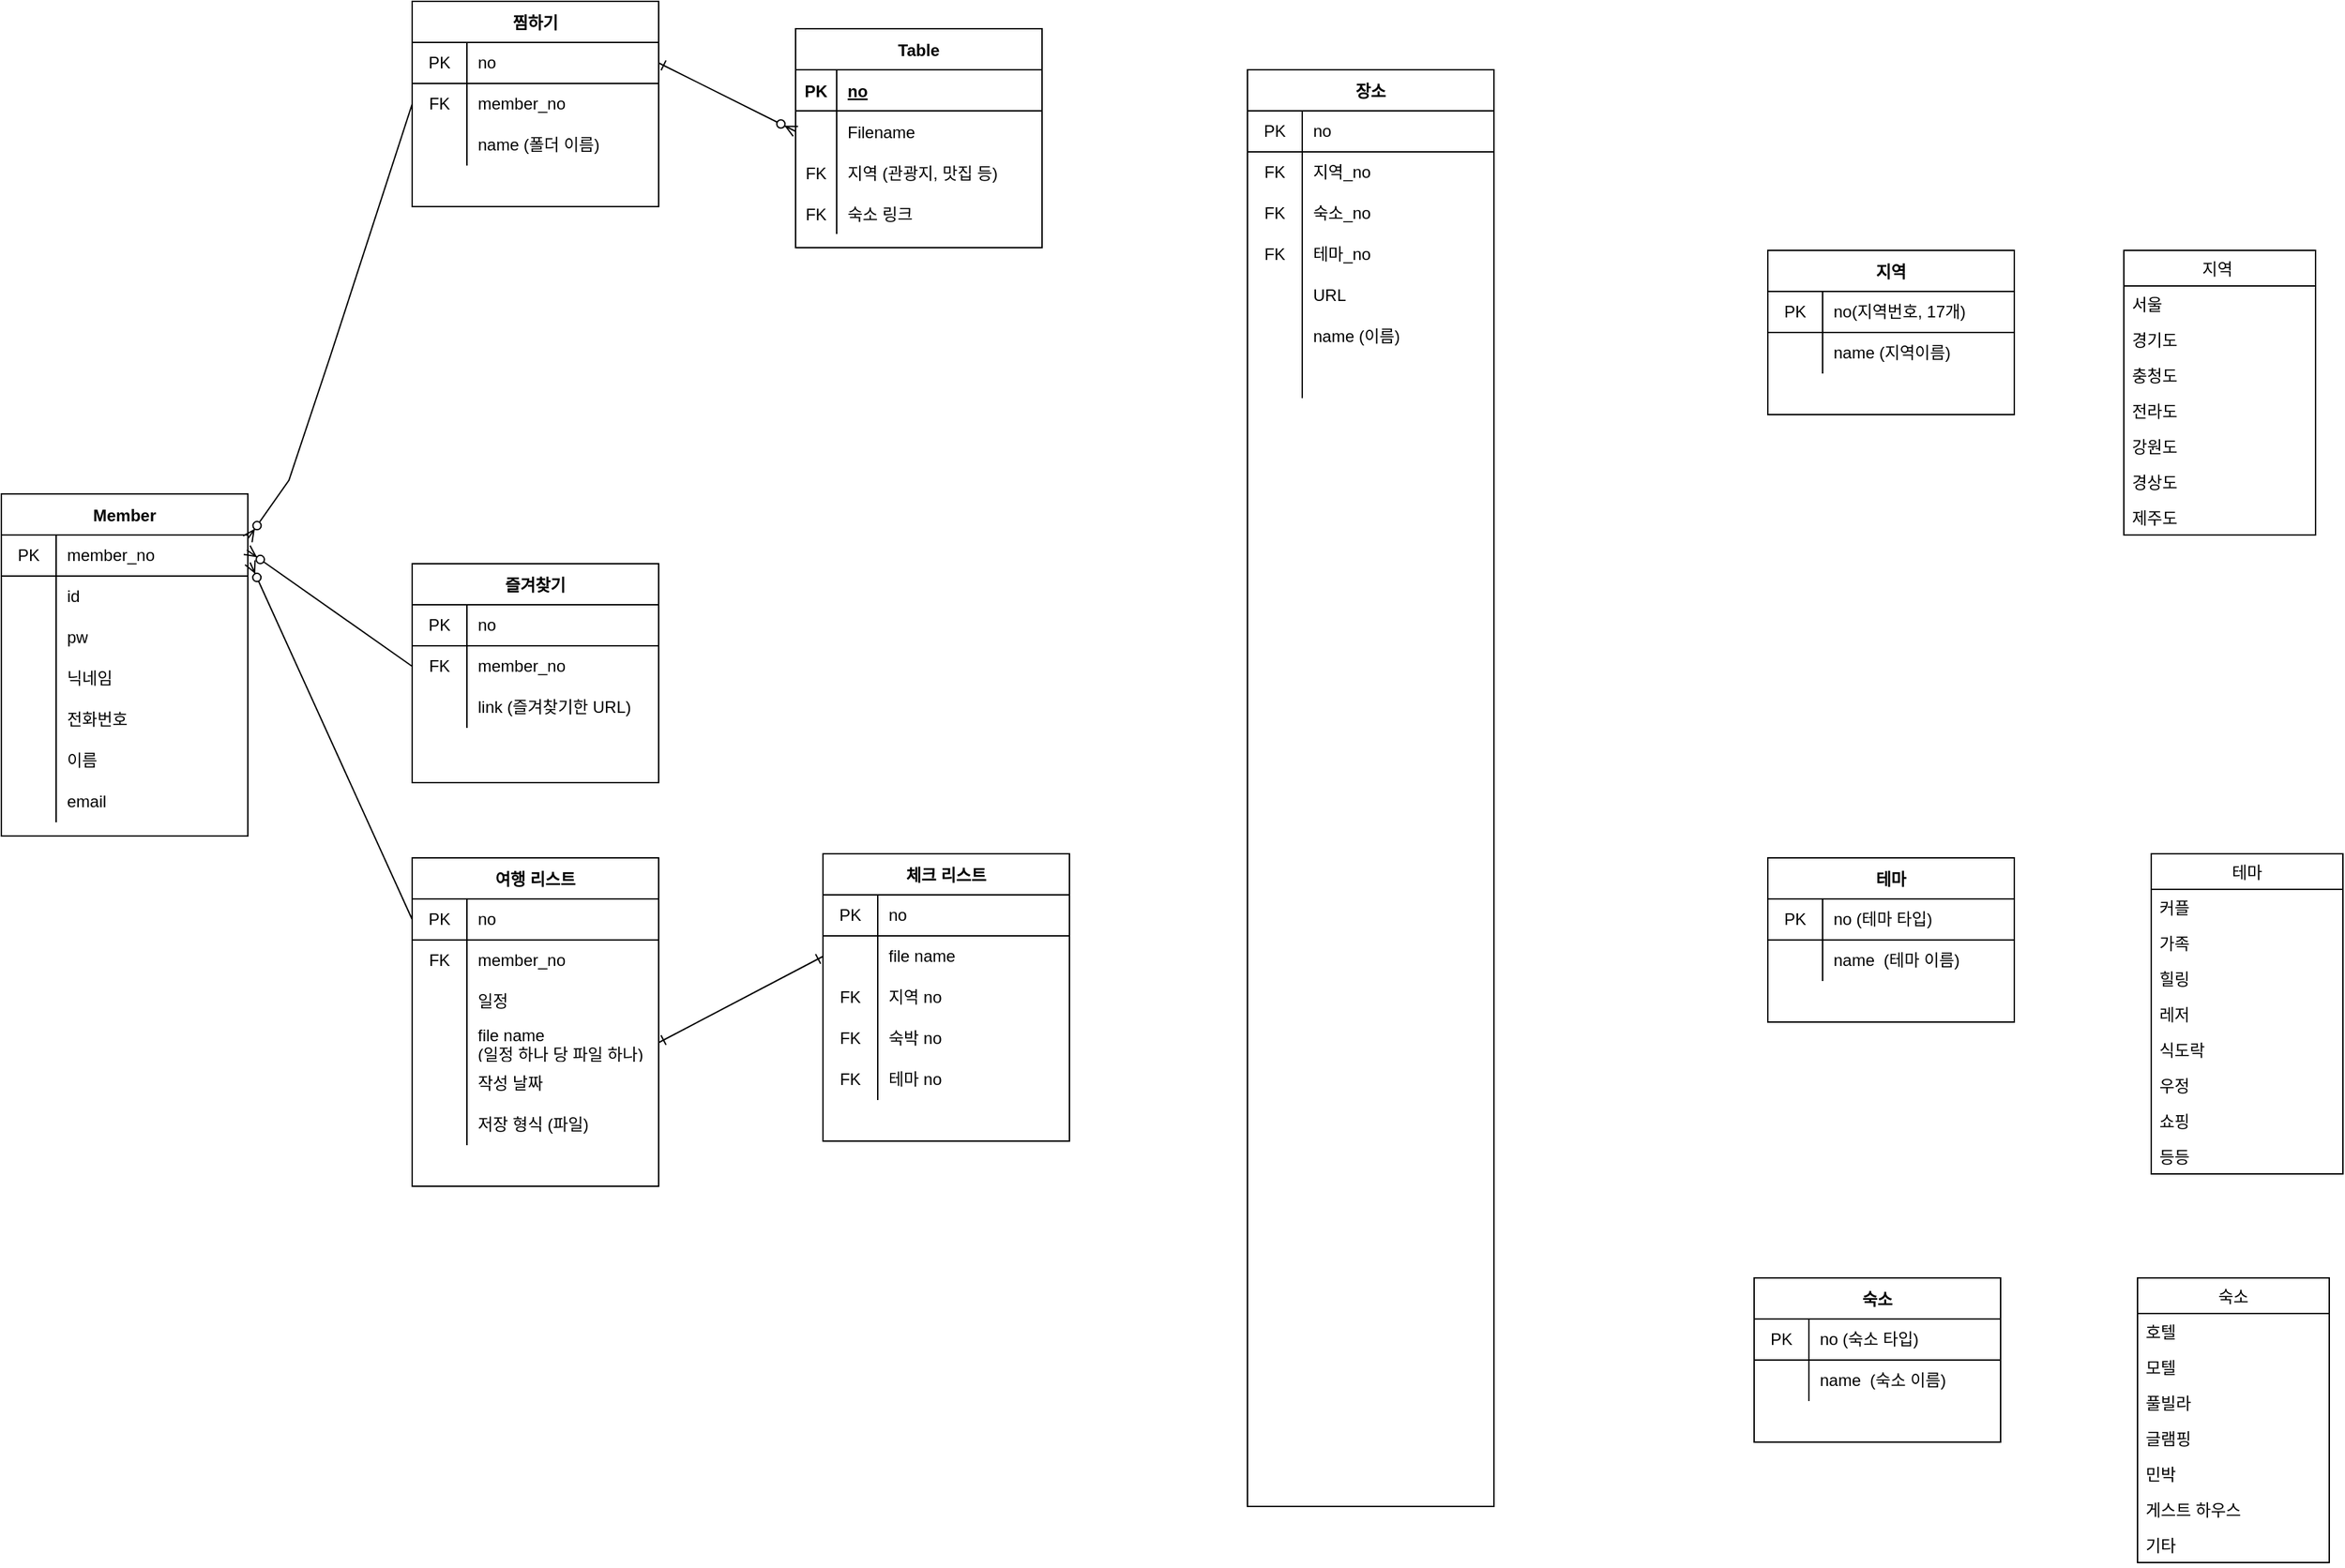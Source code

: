 <mxfile version="14.8.3" type="github" pages="2">
  <diagram id="R2lEEEUBdFMjLlhIrx00" name="Page-1">
    <mxGraphModel dx="1422" dy="705" grid="1" gridSize="10" guides="1" tooltips="1" connect="1" arrows="1" fold="1" page="1" pageScale="1" pageWidth="1654" pageHeight="2336" math="0" shadow="0" extFonts="Permanent Marker^https://fonts.googleapis.com/css?family=Permanent+Marker">
      <root>
        <mxCell id="0" />
        <mxCell id="1" parent="0" />
        <mxCell id="FKqomgGVLj7_TAxLZ9Gf-237" value="지역 " style="swimlane;fontStyle=0;childLayout=stackLayout;horizontal=1;startSize=26;horizontalStack=0;resizeParent=1;resizeParentMax=0;resizeLast=0;collapsible=1;marginBottom=0;" parent="1" vertex="1">
          <mxGeometry x="1780" y="282" width="140" height="208" as="geometry" />
        </mxCell>
        <mxCell id="FKqomgGVLj7_TAxLZ9Gf-238" value="서울" style="text;strokeColor=none;fillColor=none;align=left;verticalAlign=top;spacingLeft=4;spacingRight=4;overflow=hidden;rotatable=0;points=[[0,0.5],[1,0.5]];portConstraint=eastwest;" parent="FKqomgGVLj7_TAxLZ9Gf-237" vertex="1">
          <mxGeometry y="26" width="140" height="26" as="geometry" />
        </mxCell>
        <mxCell id="FKqomgGVLj7_TAxLZ9Gf-239" value="경기도" style="text;strokeColor=none;fillColor=none;align=left;verticalAlign=top;spacingLeft=4;spacingRight=4;overflow=hidden;rotatable=0;points=[[0,0.5],[1,0.5]];portConstraint=eastwest;" parent="FKqomgGVLj7_TAxLZ9Gf-237" vertex="1">
          <mxGeometry y="52" width="140" height="26" as="geometry" />
        </mxCell>
        <mxCell id="FKqomgGVLj7_TAxLZ9Gf-240" value="충청도 " style="text;strokeColor=none;fillColor=none;align=left;verticalAlign=top;spacingLeft=4;spacingRight=4;overflow=hidden;rotatable=0;points=[[0,0.5],[1,0.5]];portConstraint=eastwest;" parent="FKqomgGVLj7_TAxLZ9Gf-237" vertex="1">
          <mxGeometry y="78" width="140" height="26" as="geometry" />
        </mxCell>
        <mxCell id="FKqomgGVLj7_TAxLZ9Gf-241" value="전라도" style="text;strokeColor=none;fillColor=none;align=left;verticalAlign=top;spacingLeft=4;spacingRight=4;overflow=hidden;rotatable=0;points=[[0,0.5],[1,0.5]];portConstraint=eastwest;" parent="FKqomgGVLj7_TAxLZ9Gf-237" vertex="1">
          <mxGeometry y="104" width="140" height="26" as="geometry" />
        </mxCell>
        <mxCell id="FKqomgGVLj7_TAxLZ9Gf-242" value="강원도" style="text;strokeColor=none;fillColor=none;align=left;verticalAlign=top;spacingLeft=4;spacingRight=4;overflow=hidden;rotatable=0;points=[[0,0.5],[1,0.5]];portConstraint=eastwest;" parent="FKqomgGVLj7_TAxLZ9Gf-237" vertex="1">
          <mxGeometry y="130" width="140" height="26" as="geometry" />
        </mxCell>
        <mxCell id="FKqomgGVLj7_TAxLZ9Gf-243" value="경상도" style="text;strokeColor=none;fillColor=none;align=left;verticalAlign=top;spacingLeft=4;spacingRight=4;overflow=hidden;rotatable=0;points=[[0,0.5],[1,0.5]];portConstraint=eastwest;" parent="FKqomgGVLj7_TAxLZ9Gf-237" vertex="1">
          <mxGeometry y="156" width="140" height="26" as="geometry" />
        </mxCell>
        <mxCell id="FKqomgGVLj7_TAxLZ9Gf-244" value="제주도" style="text;strokeColor=none;fillColor=none;align=left;verticalAlign=top;spacingLeft=4;spacingRight=4;overflow=hidden;rotatable=0;points=[[0,0.5],[1,0.5]];portConstraint=eastwest;" parent="FKqomgGVLj7_TAxLZ9Gf-237" vertex="1">
          <mxGeometry y="182" width="140" height="26" as="geometry" />
        </mxCell>
        <mxCell id="FKqomgGVLj7_TAxLZ9Gf-248" value="테마" style="swimlane;fontStyle=0;childLayout=stackLayout;horizontal=1;startSize=26;horizontalStack=0;resizeParent=1;resizeParentMax=0;resizeLast=0;collapsible=1;marginBottom=0;" parent="1" vertex="1">
          <mxGeometry x="1800" y="723" width="140" height="234" as="geometry" />
        </mxCell>
        <mxCell id="FKqomgGVLj7_TAxLZ9Gf-249" value="커플" style="text;strokeColor=none;fillColor=none;align=left;verticalAlign=top;spacingLeft=4;spacingRight=4;overflow=hidden;rotatable=0;points=[[0,0.5],[1,0.5]];portConstraint=eastwest;" parent="FKqomgGVLj7_TAxLZ9Gf-248" vertex="1">
          <mxGeometry y="26" width="140" height="26" as="geometry" />
        </mxCell>
        <mxCell id="FKqomgGVLj7_TAxLZ9Gf-250" value="가족" style="text;strokeColor=none;fillColor=none;align=left;verticalAlign=top;spacingLeft=4;spacingRight=4;overflow=hidden;rotatable=0;points=[[0,0.5],[1,0.5]];portConstraint=eastwest;" parent="FKqomgGVLj7_TAxLZ9Gf-248" vertex="1">
          <mxGeometry y="52" width="140" height="26" as="geometry" />
        </mxCell>
        <mxCell id="FKqomgGVLj7_TAxLZ9Gf-251" value="힐링" style="text;strokeColor=none;fillColor=none;align=left;verticalAlign=top;spacingLeft=4;spacingRight=4;overflow=hidden;rotatable=0;points=[[0,0.5],[1,0.5]];portConstraint=eastwest;" parent="FKqomgGVLj7_TAxLZ9Gf-248" vertex="1">
          <mxGeometry y="78" width="140" height="26" as="geometry" />
        </mxCell>
        <mxCell id="FKqomgGVLj7_TAxLZ9Gf-252" value="레저" style="text;strokeColor=none;fillColor=none;align=left;verticalAlign=top;spacingLeft=4;spacingRight=4;overflow=hidden;rotatable=0;points=[[0,0.5],[1,0.5]];portConstraint=eastwest;" parent="FKqomgGVLj7_TAxLZ9Gf-248" vertex="1">
          <mxGeometry y="104" width="140" height="26" as="geometry" />
        </mxCell>
        <mxCell id="FKqomgGVLj7_TAxLZ9Gf-253" value="식도락" style="text;strokeColor=none;fillColor=none;align=left;verticalAlign=top;spacingLeft=4;spacingRight=4;overflow=hidden;rotatable=0;points=[[0,0.5],[1,0.5]];portConstraint=eastwest;" parent="FKqomgGVLj7_TAxLZ9Gf-248" vertex="1">
          <mxGeometry y="130" width="140" height="26" as="geometry" />
        </mxCell>
        <mxCell id="FKqomgGVLj7_TAxLZ9Gf-254" value="우정" style="text;strokeColor=none;fillColor=none;align=left;verticalAlign=top;spacingLeft=4;spacingRight=4;overflow=hidden;rotatable=0;points=[[0,0.5],[1,0.5]];portConstraint=eastwest;" parent="FKqomgGVLj7_TAxLZ9Gf-248" vertex="1">
          <mxGeometry y="156" width="140" height="26" as="geometry" />
        </mxCell>
        <mxCell id="FKqomgGVLj7_TAxLZ9Gf-255" value="쇼핑" style="text;strokeColor=none;fillColor=none;align=left;verticalAlign=top;spacingLeft=4;spacingRight=4;overflow=hidden;rotatable=0;points=[[0,0.5],[1,0.5]];portConstraint=eastwest;" parent="FKqomgGVLj7_TAxLZ9Gf-248" vertex="1">
          <mxGeometry y="182" width="140" height="26" as="geometry" />
        </mxCell>
        <mxCell id="FKqomgGVLj7_TAxLZ9Gf-256" value="등등" style="text;strokeColor=none;fillColor=none;align=left;verticalAlign=top;spacingLeft=4;spacingRight=4;overflow=hidden;rotatable=0;points=[[0,0.5],[1,0.5]];portConstraint=eastwest;" parent="FKqomgGVLj7_TAxLZ9Gf-248" vertex="1">
          <mxGeometry y="208" width="140" height="26" as="geometry" />
        </mxCell>
        <mxCell id="FKqomgGVLj7_TAxLZ9Gf-257" value="숙소" style="swimlane;fontStyle=0;childLayout=stackLayout;horizontal=1;startSize=26;horizontalStack=0;resizeParent=1;resizeParentMax=0;resizeLast=0;collapsible=1;marginBottom=0;" parent="1" vertex="1">
          <mxGeometry x="1790" y="1033" width="140" height="208" as="geometry" />
        </mxCell>
        <mxCell id="FKqomgGVLj7_TAxLZ9Gf-258" value="호텔" style="text;strokeColor=none;fillColor=none;align=left;verticalAlign=top;spacingLeft=4;spacingRight=4;overflow=hidden;rotatable=0;points=[[0,0.5],[1,0.5]];portConstraint=eastwest;" parent="FKqomgGVLj7_TAxLZ9Gf-257" vertex="1">
          <mxGeometry y="26" width="140" height="26" as="geometry" />
        </mxCell>
        <mxCell id="FKqomgGVLj7_TAxLZ9Gf-259" value="모텔" style="text;strokeColor=none;fillColor=none;align=left;verticalAlign=top;spacingLeft=4;spacingRight=4;overflow=hidden;rotatable=0;points=[[0,0.5],[1,0.5]];portConstraint=eastwest;" parent="FKqomgGVLj7_TAxLZ9Gf-257" vertex="1">
          <mxGeometry y="52" width="140" height="26" as="geometry" />
        </mxCell>
        <mxCell id="FKqomgGVLj7_TAxLZ9Gf-260" value="풀빌라" style="text;strokeColor=none;fillColor=none;align=left;verticalAlign=top;spacingLeft=4;spacingRight=4;overflow=hidden;rotatable=0;points=[[0,0.5],[1,0.5]];portConstraint=eastwest;" parent="FKqomgGVLj7_TAxLZ9Gf-257" vertex="1">
          <mxGeometry y="78" width="140" height="26" as="geometry" />
        </mxCell>
        <mxCell id="FKqomgGVLj7_TAxLZ9Gf-261" value="글램핑" style="text;strokeColor=none;fillColor=none;align=left;verticalAlign=top;spacingLeft=4;spacingRight=4;overflow=hidden;rotatable=0;points=[[0,0.5],[1,0.5]];portConstraint=eastwest;" parent="FKqomgGVLj7_TAxLZ9Gf-257" vertex="1">
          <mxGeometry y="104" width="140" height="26" as="geometry" />
        </mxCell>
        <mxCell id="FKqomgGVLj7_TAxLZ9Gf-262" value="민박" style="text;strokeColor=none;fillColor=none;align=left;verticalAlign=top;spacingLeft=4;spacingRight=4;overflow=hidden;rotatable=0;points=[[0,0.5],[1,0.5]];portConstraint=eastwest;" parent="FKqomgGVLj7_TAxLZ9Gf-257" vertex="1">
          <mxGeometry y="130" width="140" height="26" as="geometry" />
        </mxCell>
        <mxCell id="FKqomgGVLj7_TAxLZ9Gf-263" value="게스트 하우스" style="text;strokeColor=none;fillColor=none;align=left;verticalAlign=top;spacingLeft=4;spacingRight=4;overflow=hidden;rotatable=0;points=[[0,0.5],[1,0.5]];portConstraint=eastwest;" parent="FKqomgGVLj7_TAxLZ9Gf-257" vertex="1">
          <mxGeometry y="156" width="140" height="26" as="geometry" />
        </mxCell>
        <mxCell id="FKqomgGVLj7_TAxLZ9Gf-264" value="기타" style="text;strokeColor=none;fillColor=none;align=left;verticalAlign=top;spacingLeft=4;spacingRight=4;overflow=hidden;rotatable=0;points=[[0,0.5],[1,0.5]];portConstraint=eastwest;" parent="FKqomgGVLj7_TAxLZ9Gf-257" vertex="1">
          <mxGeometry y="182" width="140" height="26" as="geometry" />
        </mxCell>
        <mxCell id="FKqomgGVLj7_TAxLZ9Gf-265" value="Member" style="shape=table;startSize=30;container=1;collapsible=0;childLayout=tableLayout;fixedRows=1;rowLines=0;fontStyle=1;align=center;" parent="1" vertex="1">
          <mxGeometry x="230" y="460" width="180" height="250" as="geometry" />
        </mxCell>
        <mxCell id="FKqomgGVLj7_TAxLZ9Gf-266" value="" style="shape=partialRectangle;html=1;whiteSpace=wrap;collapsible=0;dropTarget=0;pointerEvents=0;fillColor=none;top=0;left=0;bottom=1;right=0;points=[[0,0.5],[1,0.5]];portConstraint=eastwest;" parent="FKqomgGVLj7_TAxLZ9Gf-265" vertex="1">
          <mxGeometry y="30" width="180" height="30" as="geometry" />
        </mxCell>
        <mxCell id="FKqomgGVLj7_TAxLZ9Gf-267" value="PK" style="shape=partialRectangle;html=1;whiteSpace=wrap;connectable=0;fillColor=none;top=0;left=0;bottom=0;right=0;overflow=hidden;" parent="FKqomgGVLj7_TAxLZ9Gf-266" vertex="1">
          <mxGeometry width="40" height="30" as="geometry" />
        </mxCell>
        <mxCell id="FKqomgGVLj7_TAxLZ9Gf-268" value="member_no" style="shape=partialRectangle;html=1;whiteSpace=wrap;connectable=0;fillColor=none;top=0;left=0;bottom=0;right=0;align=left;spacingLeft=6;overflow=hidden;" parent="FKqomgGVLj7_TAxLZ9Gf-266" vertex="1">
          <mxGeometry x="40" width="140" height="30" as="geometry" />
        </mxCell>
        <mxCell id="FKqomgGVLj7_TAxLZ9Gf-269" value="" style="shape=partialRectangle;html=1;whiteSpace=wrap;collapsible=0;dropTarget=0;pointerEvents=0;fillColor=none;top=0;left=0;bottom=0;right=0;points=[[0,0.5],[1,0.5]];portConstraint=eastwest;" parent="FKqomgGVLj7_TAxLZ9Gf-265" vertex="1">
          <mxGeometry y="60" width="180" height="30" as="geometry" />
        </mxCell>
        <mxCell id="FKqomgGVLj7_TAxLZ9Gf-270" value="" style="shape=partialRectangle;html=1;whiteSpace=wrap;connectable=0;fillColor=none;top=0;left=0;bottom=0;right=0;overflow=hidden;" parent="FKqomgGVLj7_TAxLZ9Gf-269" vertex="1">
          <mxGeometry width="40" height="30" as="geometry" />
        </mxCell>
        <mxCell id="FKqomgGVLj7_TAxLZ9Gf-271" value="&lt;span&gt;id&lt;/span&gt;" style="shape=partialRectangle;html=1;whiteSpace=wrap;connectable=0;fillColor=none;top=0;left=0;bottom=0;right=0;align=left;spacingLeft=6;overflow=hidden;" parent="FKqomgGVLj7_TAxLZ9Gf-269" vertex="1">
          <mxGeometry x="40" width="140" height="30" as="geometry" />
        </mxCell>
        <mxCell id="FKqomgGVLj7_TAxLZ9Gf-272" value="" style="shape=partialRectangle;html=1;whiteSpace=wrap;collapsible=0;dropTarget=0;pointerEvents=0;fillColor=none;top=0;left=0;bottom=0;right=0;points=[[0,0.5],[1,0.5]];portConstraint=eastwest;" parent="FKqomgGVLj7_TAxLZ9Gf-265" vertex="1">
          <mxGeometry y="90" width="180" height="30" as="geometry" />
        </mxCell>
        <mxCell id="FKqomgGVLj7_TAxLZ9Gf-273" value="" style="shape=partialRectangle;html=1;whiteSpace=wrap;connectable=0;fillColor=none;top=0;left=0;bottom=0;right=0;overflow=hidden;" parent="FKqomgGVLj7_TAxLZ9Gf-272" vertex="1">
          <mxGeometry width="40" height="30" as="geometry" />
        </mxCell>
        <mxCell id="FKqomgGVLj7_TAxLZ9Gf-274" value="&lt;span&gt;pw&lt;/span&gt;" style="shape=partialRectangle;html=1;whiteSpace=wrap;connectable=0;fillColor=none;top=0;left=0;bottom=0;right=0;align=left;spacingLeft=6;overflow=hidden;" parent="FKqomgGVLj7_TAxLZ9Gf-272" vertex="1">
          <mxGeometry x="40" width="140" height="30" as="geometry" />
        </mxCell>
        <mxCell id="FKqomgGVLj7_TAxLZ9Gf-275" value="" style="shape=partialRectangle;html=1;whiteSpace=wrap;collapsible=0;dropTarget=0;pointerEvents=0;fillColor=none;top=0;left=0;bottom=0;right=0;points=[[0,0.5],[1,0.5]];portConstraint=eastwest;" parent="FKqomgGVLj7_TAxLZ9Gf-265" vertex="1">
          <mxGeometry y="120" width="180" height="30" as="geometry" />
        </mxCell>
        <mxCell id="FKqomgGVLj7_TAxLZ9Gf-276" value="" style="shape=partialRectangle;html=1;whiteSpace=wrap;connectable=0;fillColor=none;top=0;left=0;bottom=0;right=0;overflow=hidden;" parent="FKqomgGVLj7_TAxLZ9Gf-275" vertex="1">
          <mxGeometry width="40" height="30" as="geometry" />
        </mxCell>
        <mxCell id="FKqomgGVLj7_TAxLZ9Gf-277" value="닉네임" style="shape=partialRectangle;html=1;whiteSpace=wrap;connectable=0;fillColor=none;top=0;left=0;bottom=0;right=0;align=left;spacingLeft=6;overflow=hidden;" parent="FKqomgGVLj7_TAxLZ9Gf-275" vertex="1">
          <mxGeometry x="40" width="140" height="30" as="geometry" />
        </mxCell>
        <mxCell id="FKqomgGVLj7_TAxLZ9Gf-278" value="" style="shape=partialRectangle;html=1;whiteSpace=wrap;collapsible=0;dropTarget=0;pointerEvents=0;fillColor=none;top=0;left=0;bottom=0;right=0;points=[[0,0.5],[1,0.5]];portConstraint=eastwest;" parent="FKqomgGVLj7_TAxLZ9Gf-265" vertex="1">
          <mxGeometry y="150" width="180" height="30" as="geometry" />
        </mxCell>
        <mxCell id="FKqomgGVLj7_TAxLZ9Gf-279" value="" style="shape=partialRectangle;html=1;whiteSpace=wrap;connectable=0;fillColor=none;top=0;left=0;bottom=0;right=0;overflow=hidden;" parent="FKqomgGVLj7_TAxLZ9Gf-278" vertex="1">
          <mxGeometry width="40" height="30" as="geometry" />
        </mxCell>
        <mxCell id="FKqomgGVLj7_TAxLZ9Gf-280" value="전화번호&amp;nbsp;" style="shape=partialRectangle;html=1;whiteSpace=wrap;connectable=0;fillColor=none;top=0;left=0;bottom=0;right=0;align=left;spacingLeft=6;overflow=hidden;" parent="FKqomgGVLj7_TAxLZ9Gf-278" vertex="1">
          <mxGeometry x="40" width="140" height="30" as="geometry" />
        </mxCell>
        <mxCell id="FKqomgGVLj7_TAxLZ9Gf-281" value="" style="shape=partialRectangle;html=1;whiteSpace=wrap;collapsible=0;dropTarget=0;pointerEvents=0;fillColor=none;top=0;left=0;bottom=0;right=0;points=[[0,0.5],[1,0.5]];portConstraint=eastwest;" parent="FKqomgGVLj7_TAxLZ9Gf-265" vertex="1">
          <mxGeometry y="180" width="180" height="30" as="geometry" />
        </mxCell>
        <mxCell id="FKqomgGVLj7_TAxLZ9Gf-282" value="" style="shape=partialRectangle;html=1;whiteSpace=wrap;connectable=0;fillColor=none;top=0;left=0;bottom=0;right=0;overflow=hidden;" parent="FKqomgGVLj7_TAxLZ9Gf-281" vertex="1">
          <mxGeometry width="40" height="30" as="geometry" />
        </mxCell>
        <mxCell id="FKqomgGVLj7_TAxLZ9Gf-283" value="이름" style="shape=partialRectangle;html=1;whiteSpace=wrap;connectable=0;fillColor=none;top=0;left=0;bottom=0;right=0;align=left;spacingLeft=6;overflow=hidden;" parent="FKqomgGVLj7_TAxLZ9Gf-281" vertex="1">
          <mxGeometry x="40" width="140" height="30" as="geometry" />
        </mxCell>
        <mxCell id="FKqomgGVLj7_TAxLZ9Gf-284" value="" style="shape=partialRectangle;html=1;whiteSpace=wrap;collapsible=0;dropTarget=0;pointerEvents=0;fillColor=none;top=0;left=0;bottom=0;right=0;points=[[0,0.5],[1,0.5]];portConstraint=eastwest;" parent="FKqomgGVLj7_TAxLZ9Gf-265" vertex="1">
          <mxGeometry y="210" width="180" height="30" as="geometry" />
        </mxCell>
        <mxCell id="FKqomgGVLj7_TAxLZ9Gf-285" value="" style="shape=partialRectangle;html=1;whiteSpace=wrap;connectable=0;fillColor=none;top=0;left=0;bottom=0;right=0;overflow=hidden;" parent="FKqomgGVLj7_TAxLZ9Gf-284" vertex="1">
          <mxGeometry width="40" height="30" as="geometry" />
        </mxCell>
        <mxCell id="FKqomgGVLj7_TAxLZ9Gf-286" value="email" style="shape=partialRectangle;html=1;whiteSpace=wrap;connectable=0;fillColor=none;top=0;left=0;bottom=0;right=0;align=left;spacingLeft=6;overflow=hidden;" parent="FKqomgGVLj7_TAxLZ9Gf-284" vertex="1">
          <mxGeometry x="40" width="140" height="30" as="geometry" />
        </mxCell>
        <mxCell id="FKqomgGVLj7_TAxLZ9Gf-287" value="지역" style="shape=table;startSize=30;container=1;collapsible=0;childLayout=tableLayout;fixedRows=1;rowLines=0;fontStyle=1;align=center;" parent="1" vertex="1">
          <mxGeometry x="1520" y="282" width="180" height="120" as="geometry" />
        </mxCell>
        <mxCell id="FKqomgGVLj7_TAxLZ9Gf-288" value="" style="shape=partialRectangle;html=1;whiteSpace=wrap;collapsible=0;dropTarget=0;pointerEvents=0;fillColor=none;top=0;left=0;bottom=1;right=0;points=[[0,0.5],[1,0.5]];portConstraint=eastwest;" parent="FKqomgGVLj7_TAxLZ9Gf-287" vertex="1">
          <mxGeometry y="30" width="180" height="30" as="geometry" />
        </mxCell>
        <mxCell id="FKqomgGVLj7_TAxLZ9Gf-289" value="PK" style="shape=partialRectangle;html=1;whiteSpace=wrap;connectable=0;fillColor=none;top=0;left=0;bottom=0;right=0;overflow=hidden;" parent="FKqomgGVLj7_TAxLZ9Gf-288" vertex="1">
          <mxGeometry width="40" height="30" as="geometry" />
        </mxCell>
        <mxCell id="FKqomgGVLj7_TAxLZ9Gf-290" value="no(지역번호, 17개)" style="shape=partialRectangle;html=1;whiteSpace=wrap;connectable=0;fillColor=none;top=0;left=0;bottom=0;right=0;align=left;spacingLeft=6;overflow=hidden;" parent="FKqomgGVLj7_TAxLZ9Gf-288" vertex="1">
          <mxGeometry x="40" width="140" height="30" as="geometry" />
        </mxCell>
        <mxCell id="FKqomgGVLj7_TAxLZ9Gf-291" value="" style="shape=partialRectangle;html=1;whiteSpace=wrap;collapsible=0;dropTarget=0;pointerEvents=0;fillColor=none;top=0;left=0;bottom=0;right=0;points=[[0,0.5],[1,0.5]];portConstraint=eastwest;" parent="FKqomgGVLj7_TAxLZ9Gf-287" vertex="1">
          <mxGeometry y="60" width="180" height="30" as="geometry" />
        </mxCell>
        <mxCell id="FKqomgGVLj7_TAxLZ9Gf-292" value="" style="shape=partialRectangle;html=1;whiteSpace=wrap;connectable=0;fillColor=none;top=0;left=0;bottom=0;right=0;overflow=hidden;" parent="FKqomgGVLj7_TAxLZ9Gf-291" vertex="1">
          <mxGeometry width="40" height="30" as="geometry" />
        </mxCell>
        <mxCell id="FKqomgGVLj7_TAxLZ9Gf-293" value="name (지역이름)" style="shape=partialRectangle;html=1;whiteSpace=wrap;connectable=0;fillColor=none;top=0;left=0;bottom=0;right=0;align=left;spacingLeft=6;overflow=hidden;" parent="FKqomgGVLj7_TAxLZ9Gf-291" vertex="1">
          <mxGeometry x="40" width="140" height="30" as="geometry" />
        </mxCell>
        <mxCell id="FKqomgGVLj7_TAxLZ9Gf-304" value="테마" style="shape=table;startSize=30;container=1;collapsible=0;childLayout=tableLayout;fixedRows=1;rowLines=0;fontStyle=1;align=center;" parent="1" vertex="1">
          <mxGeometry x="1520" y="726" width="180" height="120" as="geometry" />
        </mxCell>
        <mxCell id="FKqomgGVLj7_TAxLZ9Gf-305" value="" style="shape=partialRectangle;html=1;whiteSpace=wrap;collapsible=0;dropTarget=0;pointerEvents=0;fillColor=none;top=0;left=0;bottom=1;right=0;points=[[0,0.5],[1,0.5]];portConstraint=eastwest;" parent="FKqomgGVLj7_TAxLZ9Gf-304" vertex="1">
          <mxGeometry y="30" width="180" height="30" as="geometry" />
        </mxCell>
        <mxCell id="FKqomgGVLj7_TAxLZ9Gf-306" value="PK" style="shape=partialRectangle;html=1;whiteSpace=wrap;connectable=0;fillColor=none;top=0;left=0;bottom=0;right=0;overflow=hidden;" parent="FKqomgGVLj7_TAxLZ9Gf-305" vertex="1">
          <mxGeometry width="40" height="30" as="geometry" />
        </mxCell>
        <mxCell id="FKqomgGVLj7_TAxLZ9Gf-307" value="no (테마 타입)" style="shape=partialRectangle;html=1;whiteSpace=wrap;connectable=0;fillColor=none;top=0;left=0;bottom=0;right=0;align=left;spacingLeft=6;overflow=hidden;" parent="FKqomgGVLj7_TAxLZ9Gf-305" vertex="1">
          <mxGeometry x="40" width="140" height="30" as="geometry" />
        </mxCell>
        <mxCell id="FKqomgGVLj7_TAxLZ9Gf-311" value="" style="shape=partialRectangle;html=1;whiteSpace=wrap;collapsible=0;dropTarget=0;pointerEvents=0;fillColor=none;top=0;left=0;bottom=0;right=0;points=[[0,0.5],[1,0.5]];portConstraint=eastwest;" parent="FKqomgGVLj7_TAxLZ9Gf-304" vertex="1">
          <mxGeometry y="60" width="180" height="30" as="geometry" />
        </mxCell>
        <mxCell id="FKqomgGVLj7_TAxLZ9Gf-312" value="" style="shape=partialRectangle;html=1;whiteSpace=wrap;connectable=0;fillColor=none;top=0;left=0;bottom=0;right=0;overflow=hidden;" parent="FKqomgGVLj7_TAxLZ9Gf-311" vertex="1">
          <mxGeometry width="40" height="30" as="geometry" />
        </mxCell>
        <mxCell id="FKqomgGVLj7_TAxLZ9Gf-313" value="name&amp;nbsp; (테마 이름)" style="shape=partialRectangle;html=1;whiteSpace=wrap;connectable=0;fillColor=none;top=0;left=0;bottom=0;right=0;align=left;spacingLeft=6;overflow=hidden;" parent="FKqomgGVLj7_TAxLZ9Gf-311" vertex="1">
          <mxGeometry x="40" width="140" height="30" as="geometry" />
        </mxCell>
        <mxCell id="FKqomgGVLj7_TAxLZ9Gf-343" value="즐겨찾기" style="shape=table;startSize=30;container=1;collapsible=0;childLayout=tableLayout;fixedRows=1;rowLines=0;fontStyle=1;align=center;" parent="1" vertex="1">
          <mxGeometry x="530" y="511" width="180" height="160" as="geometry" />
        </mxCell>
        <mxCell id="FKqomgGVLj7_TAxLZ9Gf-344" value="" style="shape=partialRectangle;html=1;whiteSpace=wrap;collapsible=0;dropTarget=0;pointerEvents=0;fillColor=none;top=0;left=0;bottom=1;right=0;points=[[0,0.5],[1,0.5]];portConstraint=eastwest;" parent="FKqomgGVLj7_TAxLZ9Gf-343" vertex="1">
          <mxGeometry y="30" width="180" height="30" as="geometry" />
        </mxCell>
        <mxCell id="FKqomgGVLj7_TAxLZ9Gf-345" value="PK" style="shape=partialRectangle;html=1;whiteSpace=wrap;connectable=0;fillColor=none;top=0;left=0;bottom=0;right=0;overflow=hidden;" parent="FKqomgGVLj7_TAxLZ9Gf-344" vertex="1">
          <mxGeometry width="40" height="30" as="geometry" />
        </mxCell>
        <mxCell id="FKqomgGVLj7_TAxLZ9Gf-346" value="no" style="shape=partialRectangle;html=1;whiteSpace=wrap;connectable=0;fillColor=none;top=0;left=0;bottom=0;right=0;align=left;spacingLeft=6;overflow=hidden;" parent="FKqomgGVLj7_TAxLZ9Gf-344" vertex="1">
          <mxGeometry x="40" width="140" height="30" as="geometry" />
        </mxCell>
        <mxCell id="FKqomgGVLj7_TAxLZ9Gf-347" value="" style="shape=partialRectangle;html=1;whiteSpace=wrap;collapsible=0;dropTarget=0;pointerEvents=0;fillColor=none;top=0;left=0;bottom=0;right=0;points=[[0,0.5],[1,0.5]];portConstraint=eastwest;" parent="FKqomgGVLj7_TAxLZ9Gf-343" vertex="1">
          <mxGeometry y="60" width="180" height="30" as="geometry" />
        </mxCell>
        <mxCell id="FKqomgGVLj7_TAxLZ9Gf-348" value="FK" style="shape=partialRectangle;html=1;whiteSpace=wrap;connectable=0;fillColor=none;top=0;left=0;bottom=0;right=0;overflow=hidden;" parent="FKqomgGVLj7_TAxLZ9Gf-347" vertex="1">
          <mxGeometry width="40" height="30" as="geometry" />
        </mxCell>
        <mxCell id="FKqomgGVLj7_TAxLZ9Gf-349" value="member_no" style="shape=partialRectangle;html=1;whiteSpace=wrap;connectable=0;fillColor=none;top=0;left=0;bottom=0;right=0;align=left;spacingLeft=6;overflow=hidden;" parent="FKqomgGVLj7_TAxLZ9Gf-347" vertex="1">
          <mxGeometry x="40" width="140" height="30" as="geometry" />
        </mxCell>
        <mxCell id="FKqomgGVLj7_TAxLZ9Gf-350" value="" style="shape=partialRectangle;html=1;whiteSpace=wrap;collapsible=0;dropTarget=0;pointerEvents=0;fillColor=none;top=0;left=0;bottom=0;right=0;points=[[0,0.5],[1,0.5]];portConstraint=eastwest;" parent="FKqomgGVLj7_TAxLZ9Gf-343" vertex="1">
          <mxGeometry y="90" width="180" height="30" as="geometry" />
        </mxCell>
        <mxCell id="FKqomgGVLj7_TAxLZ9Gf-351" value="" style="shape=partialRectangle;html=1;whiteSpace=wrap;connectable=0;fillColor=none;top=0;left=0;bottom=0;right=0;overflow=hidden;" parent="FKqomgGVLj7_TAxLZ9Gf-350" vertex="1">
          <mxGeometry width="40" height="30" as="geometry" />
        </mxCell>
        <mxCell id="FKqomgGVLj7_TAxLZ9Gf-352" value="link (즐겨찾기한 URL)" style="shape=partialRectangle;html=1;whiteSpace=wrap;connectable=0;fillColor=none;top=0;left=0;bottom=0;right=0;align=left;spacingLeft=6;overflow=hidden;" parent="FKqomgGVLj7_TAxLZ9Gf-350" vertex="1">
          <mxGeometry x="40" width="140" height="30" as="geometry" />
        </mxCell>
        <mxCell id="FKqomgGVLj7_TAxLZ9Gf-353" value="찜하기" style="shape=table;startSize=30;container=1;collapsible=0;childLayout=tableLayout;fixedRows=1;rowLines=0;fontStyle=1;align=center;" parent="1" vertex="1">
          <mxGeometry x="530" y="100" width="180" height="150" as="geometry" />
        </mxCell>
        <mxCell id="FKqomgGVLj7_TAxLZ9Gf-354" value="" style="shape=partialRectangle;html=1;whiteSpace=wrap;collapsible=0;dropTarget=0;pointerEvents=0;fillColor=none;top=0;left=0;bottom=1;right=0;points=[[0,0.5],[1,0.5]];portConstraint=eastwest;" parent="FKqomgGVLj7_TAxLZ9Gf-353" vertex="1">
          <mxGeometry y="30" width="180" height="30" as="geometry" />
        </mxCell>
        <mxCell id="FKqomgGVLj7_TAxLZ9Gf-355" value="PK" style="shape=partialRectangle;html=1;whiteSpace=wrap;connectable=0;fillColor=none;top=0;left=0;bottom=0;right=0;overflow=hidden;" parent="FKqomgGVLj7_TAxLZ9Gf-354" vertex="1">
          <mxGeometry width="40" height="30" as="geometry" />
        </mxCell>
        <mxCell id="FKqomgGVLj7_TAxLZ9Gf-356" value="no" style="shape=partialRectangle;html=1;whiteSpace=wrap;connectable=0;fillColor=none;top=0;left=0;bottom=0;right=0;align=left;spacingLeft=6;overflow=hidden;" parent="FKqomgGVLj7_TAxLZ9Gf-354" vertex="1">
          <mxGeometry x="40" width="140" height="30" as="geometry" />
        </mxCell>
        <mxCell id="FKqomgGVLj7_TAxLZ9Gf-357" value="" style="shape=partialRectangle;html=1;whiteSpace=wrap;collapsible=0;dropTarget=0;pointerEvents=0;fillColor=none;top=0;left=0;bottom=0;right=0;points=[[0,0.5],[1,0.5]];portConstraint=eastwest;" parent="FKqomgGVLj7_TAxLZ9Gf-353" vertex="1">
          <mxGeometry y="60" width="180" height="30" as="geometry" />
        </mxCell>
        <mxCell id="FKqomgGVLj7_TAxLZ9Gf-358" value="FK" style="shape=partialRectangle;html=1;whiteSpace=wrap;connectable=0;fillColor=none;top=0;left=0;bottom=0;right=0;overflow=hidden;" parent="FKqomgGVLj7_TAxLZ9Gf-357" vertex="1">
          <mxGeometry width="40" height="30" as="geometry" />
        </mxCell>
        <mxCell id="FKqomgGVLj7_TAxLZ9Gf-359" value="member_no" style="shape=partialRectangle;html=1;whiteSpace=wrap;connectable=0;fillColor=none;top=0;left=0;bottom=0;right=0;align=left;spacingLeft=6;overflow=hidden;" parent="FKqomgGVLj7_TAxLZ9Gf-357" vertex="1">
          <mxGeometry x="40" width="140" height="30" as="geometry" />
        </mxCell>
        <mxCell id="FKqomgGVLj7_TAxLZ9Gf-360" value="" style="shape=partialRectangle;html=1;whiteSpace=wrap;collapsible=0;dropTarget=0;pointerEvents=0;fillColor=none;top=0;left=0;bottom=0;right=0;points=[[0,0.5],[1,0.5]];portConstraint=eastwest;" parent="FKqomgGVLj7_TAxLZ9Gf-353" vertex="1">
          <mxGeometry y="90" width="180" height="30" as="geometry" />
        </mxCell>
        <mxCell id="FKqomgGVLj7_TAxLZ9Gf-361" value="" style="shape=partialRectangle;html=1;whiteSpace=wrap;connectable=0;fillColor=none;top=0;left=0;bottom=0;right=0;overflow=hidden;" parent="FKqomgGVLj7_TAxLZ9Gf-360" vertex="1">
          <mxGeometry width="40" height="30" as="geometry" />
        </mxCell>
        <mxCell id="FKqomgGVLj7_TAxLZ9Gf-362" value="name (폴더 이름)" style="shape=partialRectangle;html=1;whiteSpace=wrap;connectable=0;fillColor=none;top=0;left=0;bottom=0;right=0;align=left;spacingLeft=6;overflow=hidden;" parent="FKqomgGVLj7_TAxLZ9Gf-360" vertex="1">
          <mxGeometry x="40" width="140" height="30" as="geometry" />
        </mxCell>
        <mxCell id="FKqomgGVLj7_TAxLZ9Gf-380" value="여행 리스트" style="shape=table;startSize=30;container=1;collapsible=0;childLayout=tableLayout;fixedRows=1;rowLines=0;fontStyle=1;align=center;" parent="1" vertex="1">
          <mxGeometry x="530" y="726" width="180" height="240" as="geometry" />
        </mxCell>
        <mxCell id="FKqomgGVLj7_TAxLZ9Gf-381" value="" style="shape=partialRectangle;html=1;whiteSpace=wrap;collapsible=0;dropTarget=0;pointerEvents=0;fillColor=none;top=0;left=0;bottom=1;right=0;points=[[0,0.5],[1,0.5]];portConstraint=eastwest;" parent="FKqomgGVLj7_TAxLZ9Gf-380" vertex="1">
          <mxGeometry y="30" width="180" height="30" as="geometry" />
        </mxCell>
        <mxCell id="FKqomgGVLj7_TAxLZ9Gf-382" value="PK" style="shape=partialRectangle;html=1;whiteSpace=wrap;connectable=0;fillColor=none;top=0;left=0;bottom=0;right=0;overflow=hidden;" parent="FKqomgGVLj7_TAxLZ9Gf-381" vertex="1">
          <mxGeometry width="40" height="30" as="geometry" />
        </mxCell>
        <mxCell id="FKqomgGVLj7_TAxLZ9Gf-383" value="no" style="shape=partialRectangle;html=1;whiteSpace=wrap;connectable=0;fillColor=none;top=0;left=0;bottom=0;right=0;align=left;spacingLeft=6;overflow=hidden;" parent="FKqomgGVLj7_TAxLZ9Gf-381" vertex="1">
          <mxGeometry x="40" width="140" height="30" as="geometry" />
        </mxCell>
        <mxCell id="FKqomgGVLj7_TAxLZ9Gf-384" value="" style="shape=partialRectangle;html=1;whiteSpace=wrap;collapsible=0;dropTarget=0;pointerEvents=0;fillColor=none;top=0;left=0;bottom=0;right=0;points=[[0,0.5],[1,0.5]];portConstraint=eastwest;" parent="FKqomgGVLj7_TAxLZ9Gf-380" vertex="1">
          <mxGeometry y="60" width="180" height="30" as="geometry" />
        </mxCell>
        <mxCell id="FKqomgGVLj7_TAxLZ9Gf-385" value="FK" style="shape=partialRectangle;html=1;whiteSpace=wrap;connectable=0;fillColor=none;top=0;left=0;bottom=0;right=0;overflow=hidden;" parent="FKqomgGVLj7_TAxLZ9Gf-384" vertex="1">
          <mxGeometry width="40" height="30" as="geometry" />
        </mxCell>
        <mxCell id="FKqomgGVLj7_TAxLZ9Gf-386" value="member_no" style="shape=partialRectangle;html=1;whiteSpace=wrap;connectable=0;fillColor=none;top=0;left=0;bottom=0;right=0;align=left;spacingLeft=6;overflow=hidden;" parent="FKqomgGVLj7_TAxLZ9Gf-384" vertex="1">
          <mxGeometry x="40" width="140" height="30" as="geometry" />
        </mxCell>
        <mxCell id="FKqomgGVLj7_TAxLZ9Gf-387" value="" style="shape=partialRectangle;html=1;whiteSpace=wrap;collapsible=0;dropTarget=0;pointerEvents=0;fillColor=none;top=0;left=0;bottom=0;right=0;points=[[0,0.5],[1,0.5]];portConstraint=eastwest;" parent="FKqomgGVLj7_TAxLZ9Gf-380" vertex="1">
          <mxGeometry y="90" width="180" height="30" as="geometry" />
        </mxCell>
        <mxCell id="FKqomgGVLj7_TAxLZ9Gf-388" value="" style="shape=partialRectangle;html=1;whiteSpace=wrap;connectable=0;fillColor=none;top=0;left=0;bottom=0;right=0;overflow=hidden;" parent="FKqomgGVLj7_TAxLZ9Gf-387" vertex="1">
          <mxGeometry width="40" height="30" as="geometry" />
        </mxCell>
        <mxCell id="FKqomgGVLj7_TAxLZ9Gf-389" value="일정" style="shape=partialRectangle;html=1;whiteSpace=wrap;connectable=0;fillColor=none;top=0;left=0;bottom=0;right=0;align=left;spacingLeft=6;overflow=hidden;" parent="FKqomgGVLj7_TAxLZ9Gf-387" vertex="1">
          <mxGeometry x="40" width="140" height="30" as="geometry" />
        </mxCell>
        <mxCell id="FKqomgGVLj7_TAxLZ9Gf-390" value="" style="shape=partialRectangle;html=1;whiteSpace=wrap;collapsible=0;dropTarget=0;pointerEvents=0;fillColor=none;top=0;left=0;bottom=0;right=0;points=[[0,0.5],[1,0.5]];portConstraint=eastwest;" parent="FKqomgGVLj7_TAxLZ9Gf-380" vertex="1">
          <mxGeometry y="120" width="180" height="30" as="geometry" />
        </mxCell>
        <mxCell id="FKqomgGVLj7_TAxLZ9Gf-391" value="" style="shape=partialRectangle;html=1;whiteSpace=wrap;connectable=0;fillColor=none;top=0;left=0;bottom=0;right=0;overflow=hidden;" parent="FKqomgGVLj7_TAxLZ9Gf-390" vertex="1">
          <mxGeometry width="40" height="30" as="geometry" />
        </mxCell>
        <mxCell id="FKqomgGVLj7_TAxLZ9Gf-392" value="file name &lt;br&gt;(일정 하나 당 파일 하나)" style="shape=partialRectangle;html=1;whiteSpace=wrap;connectable=0;fillColor=none;top=0;left=0;bottom=0;right=0;align=left;spacingLeft=6;overflow=hidden;" parent="FKqomgGVLj7_TAxLZ9Gf-390" vertex="1">
          <mxGeometry x="40" width="140" height="30" as="geometry" />
        </mxCell>
        <mxCell id="FKqomgGVLj7_TAxLZ9Gf-393" value="" style="shape=partialRectangle;html=1;whiteSpace=wrap;collapsible=0;dropTarget=0;pointerEvents=0;fillColor=none;top=0;left=0;bottom=0;right=0;points=[[0,0.5],[1,0.5]];portConstraint=eastwest;" parent="FKqomgGVLj7_TAxLZ9Gf-380" vertex="1">
          <mxGeometry y="150" width="180" height="30" as="geometry" />
        </mxCell>
        <mxCell id="FKqomgGVLj7_TAxLZ9Gf-394" value="" style="shape=partialRectangle;html=1;whiteSpace=wrap;connectable=0;fillColor=none;top=0;left=0;bottom=0;right=0;overflow=hidden;" parent="FKqomgGVLj7_TAxLZ9Gf-393" vertex="1">
          <mxGeometry width="40" height="30" as="geometry" />
        </mxCell>
        <mxCell id="FKqomgGVLj7_TAxLZ9Gf-395" value="작성 날짜" style="shape=partialRectangle;html=1;whiteSpace=wrap;connectable=0;fillColor=none;top=0;left=0;bottom=0;right=0;align=left;spacingLeft=6;overflow=hidden;" parent="FKqomgGVLj7_TAxLZ9Gf-393" vertex="1">
          <mxGeometry x="40" width="140" height="30" as="geometry" />
        </mxCell>
        <mxCell id="FKqomgGVLj7_TAxLZ9Gf-396" value="" style="shape=partialRectangle;html=1;whiteSpace=wrap;collapsible=0;dropTarget=0;pointerEvents=0;fillColor=none;top=0;left=0;bottom=0;right=0;points=[[0,0.5],[1,0.5]];portConstraint=eastwest;" parent="FKqomgGVLj7_TAxLZ9Gf-380" vertex="1">
          <mxGeometry y="180" width="180" height="30" as="geometry" />
        </mxCell>
        <mxCell id="FKqomgGVLj7_TAxLZ9Gf-397" value="" style="shape=partialRectangle;html=1;whiteSpace=wrap;connectable=0;fillColor=none;top=0;left=0;bottom=0;right=0;overflow=hidden;" parent="FKqomgGVLj7_TAxLZ9Gf-396" vertex="1">
          <mxGeometry width="40" height="30" as="geometry" />
        </mxCell>
        <mxCell id="FKqomgGVLj7_TAxLZ9Gf-398" value="저장 형식 (파일)" style="shape=partialRectangle;html=1;whiteSpace=wrap;connectable=0;fillColor=none;top=0;left=0;bottom=0;right=0;align=left;spacingLeft=6;overflow=hidden;" parent="FKqomgGVLj7_TAxLZ9Gf-396" vertex="1">
          <mxGeometry x="40" width="140" height="30" as="geometry" />
        </mxCell>
        <mxCell id="FKqomgGVLj7_TAxLZ9Gf-409" value="체크 리스트" style="shape=table;startSize=30;container=1;collapsible=0;childLayout=tableLayout;fixedRows=1;rowLines=0;fontStyle=1;align=center;" parent="1" vertex="1">
          <mxGeometry x="830" y="723" width="180" height="210" as="geometry" />
        </mxCell>
        <mxCell id="FKqomgGVLj7_TAxLZ9Gf-410" value="" style="shape=partialRectangle;html=1;whiteSpace=wrap;collapsible=0;dropTarget=0;pointerEvents=0;fillColor=none;top=0;left=0;bottom=1;right=0;points=[[0,0.5],[1,0.5]];portConstraint=eastwest;" parent="FKqomgGVLj7_TAxLZ9Gf-409" vertex="1">
          <mxGeometry y="30" width="180" height="30" as="geometry" />
        </mxCell>
        <mxCell id="FKqomgGVLj7_TAxLZ9Gf-411" value="PK" style="shape=partialRectangle;html=1;whiteSpace=wrap;connectable=0;fillColor=none;top=0;left=0;bottom=0;right=0;overflow=hidden;" parent="FKqomgGVLj7_TAxLZ9Gf-410" vertex="1">
          <mxGeometry width="40" height="30" as="geometry" />
        </mxCell>
        <mxCell id="FKqomgGVLj7_TAxLZ9Gf-412" value="no" style="shape=partialRectangle;html=1;whiteSpace=wrap;connectable=0;fillColor=none;top=0;left=0;bottom=0;right=0;align=left;spacingLeft=6;overflow=hidden;" parent="FKqomgGVLj7_TAxLZ9Gf-410" vertex="1">
          <mxGeometry x="40" width="140" height="30" as="geometry" />
        </mxCell>
        <mxCell id="FKqomgGVLj7_TAxLZ9Gf-413" value="" style="shape=partialRectangle;html=1;whiteSpace=wrap;collapsible=0;dropTarget=0;pointerEvents=0;fillColor=none;top=0;left=0;bottom=0;right=0;points=[[0,0.5],[1,0.5]];portConstraint=eastwest;" parent="FKqomgGVLj7_TAxLZ9Gf-409" vertex="1">
          <mxGeometry y="60" width="180" height="30" as="geometry" />
        </mxCell>
        <mxCell id="FKqomgGVLj7_TAxLZ9Gf-414" value="" style="shape=partialRectangle;html=1;whiteSpace=wrap;connectable=0;fillColor=none;top=0;left=0;bottom=0;right=0;overflow=hidden;" parent="FKqomgGVLj7_TAxLZ9Gf-413" vertex="1">
          <mxGeometry width="40" height="30" as="geometry" />
        </mxCell>
        <mxCell id="FKqomgGVLj7_TAxLZ9Gf-415" value="file name" style="shape=partialRectangle;html=1;whiteSpace=wrap;connectable=0;fillColor=none;top=0;left=0;bottom=0;right=0;align=left;spacingLeft=6;overflow=hidden;" parent="FKqomgGVLj7_TAxLZ9Gf-413" vertex="1">
          <mxGeometry x="40" width="140" height="30" as="geometry" />
        </mxCell>
        <mxCell id="FKqomgGVLj7_TAxLZ9Gf-416" value="" style="shape=partialRectangle;html=1;whiteSpace=wrap;collapsible=0;dropTarget=0;pointerEvents=0;fillColor=none;top=0;left=0;bottom=0;right=0;points=[[0,0.5],[1,0.5]];portConstraint=eastwest;" parent="FKqomgGVLj7_TAxLZ9Gf-409" vertex="1">
          <mxGeometry y="90" width="180" height="30" as="geometry" />
        </mxCell>
        <mxCell id="FKqomgGVLj7_TAxLZ9Gf-417" value="FK" style="shape=partialRectangle;html=1;whiteSpace=wrap;connectable=0;fillColor=none;top=0;left=0;bottom=0;right=0;overflow=hidden;" parent="FKqomgGVLj7_TAxLZ9Gf-416" vertex="1">
          <mxGeometry width="40" height="30" as="geometry" />
        </mxCell>
        <mxCell id="FKqomgGVLj7_TAxLZ9Gf-418" value="지역 no" style="shape=partialRectangle;html=1;whiteSpace=wrap;connectable=0;fillColor=none;top=0;left=0;bottom=0;right=0;align=left;spacingLeft=6;overflow=hidden;" parent="FKqomgGVLj7_TAxLZ9Gf-416" vertex="1">
          <mxGeometry x="40" width="140" height="30" as="geometry" />
        </mxCell>
        <mxCell id="FKqomgGVLj7_TAxLZ9Gf-419" value="" style="shape=partialRectangle;html=1;whiteSpace=wrap;collapsible=0;dropTarget=0;pointerEvents=0;fillColor=none;top=0;left=0;bottom=0;right=0;points=[[0,0.5],[1,0.5]];portConstraint=eastwest;" parent="FKqomgGVLj7_TAxLZ9Gf-409" vertex="1">
          <mxGeometry y="120" width="180" height="30" as="geometry" />
        </mxCell>
        <mxCell id="FKqomgGVLj7_TAxLZ9Gf-420" value="FK" style="shape=partialRectangle;html=1;whiteSpace=wrap;connectable=0;fillColor=none;top=0;left=0;bottom=0;right=0;overflow=hidden;" parent="FKqomgGVLj7_TAxLZ9Gf-419" vertex="1">
          <mxGeometry width="40" height="30" as="geometry" />
        </mxCell>
        <mxCell id="FKqomgGVLj7_TAxLZ9Gf-421" value="숙박 no" style="shape=partialRectangle;html=1;whiteSpace=wrap;connectable=0;fillColor=none;top=0;left=0;bottom=0;right=0;align=left;spacingLeft=6;overflow=hidden;" parent="FKqomgGVLj7_TAxLZ9Gf-419" vertex="1">
          <mxGeometry x="40" width="140" height="30" as="geometry" />
        </mxCell>
        <mxCell id="FKqomgGVLj7_TAxLZ9Gf-422" value="" style="shape=partialRectangle;html=1;whiteSpace=wrap;collapsible=0;dropTarget=0;pointerEvents=0;fillColor=none;top=0;left=0;bottom=0;right=0;points=[[0,0.5],[1,0.5]];portConstraint=eastwest;" parent="FKqomgGVLj7_TAxLZ9Gf-409" vertex="1">
          <mxGeometry y="150" width="180" height="30" as="geometry" />
        </mxCell>
        <mxCell id="FKqomgGVLj7_TAxLZ9Gf-423" value="FK" style="shape=partialRectangle;html=1;whiteSpace=wrap;connectable=0;fillColor=none;top=0;left=0;bottom=0;right=0;overflow=hidden;" parent="FKqomgGVLj7_TAxLZ9Gf-422" vertex="1">
          <mxGeometry width="40" height="30" as="geometry" />
        </mxCell>
        <mxCell id="FKqomgGVLj7_TAxLZ9Gf-424" value="테마 no&amp;nbsp;" style="shape=partialRectangle;html=1;whiteSpace=wrap;connectable=0;fillColor=none;top=0;left=0;bottom=0;right=0;align=left;spacingLeft=6;overflow=hidden;" parent="FKqomgGVLj7_TAxLZ9Gf-422" vertex="1">
          <mxGeometry x="40" width="140" height="30" as="geometry" />
        </mxCell>
        <mxCell id="Hf17CFvcr8pmxD5zId8q-22" style="edgeStyle=none;rounded=0;orthogonalLoop=1;jettySize=auto;html=1;endArrow=ERzeroToMany;endFill=1;entryX=0.999;entryY=0.1;entryDx=0;entryDy=0;exitX=0;exitY=0.5;exitDx=0;exitDy=0;entryPerimeter=0;" parent="1" source="FKqomgGVLj7_TAxLZ9Gf-357" target="FKqomgGVLj7_TAxLZ9Gf-266" edge="1">
          <mxGeometry relative="1" as="geometry">
            <mxPoint x="300" y="357" as="targetPoint" />
            <Array as="points">
              <mxPoint x="470" y="360" />
              <mxPoint x="440" y="450" />
            </Array>
          </mxGeometry>
        </mxCell>
        <mxCell id="Hf17CFvcr8pmxD5zId8q-23" style="edgeStyle=none;rounded=0;orthogonalLoop=1;jettySize=auto;html=1;endArrow=ERzeroToMany;endFill=1;entryX=0.996;entryY=0.367;entryDx=0;entryDy=0;entryPerimeter=0;exitX=0;exitY=0.5;exitDx=0;exitDy=0;" parent="1" source="FKqomgGVLj7_TAxLZ9Gf-347" target="FKqomgGVLj7_TAxLZ9Gf-266" edge="1">
          <mxGeometry relative="1" as="geometry" />
        </mxCell>
        <mxCell id="Hf17CFvcr8pmxD5zId8q-24" style="edgeStyle=none;rounded=0;orthogonalLoop=1;jettySize=auto;html=1;entryX=1.009;entryY=0.671;entryDx=0;entryDy=0;endArrow=ERzeroToMany;endFill=1;entryPerimeter=0;exitX=0;exitY=0.5;exitDx=0;exitDy=0;" parent="1" source="FKqomgGVLj7_TAxLZ9Gf-381" target="FKqomgGVLj7_TAxLZ9Gf-266" edge="1">
          <mxGeometry relative="1" as="geometry" />
        </mxCell>
        <mxCell id="Hf17CFvcr8pmxD5zId8q-27" value="" style="endArrow=ERone;startArrow=ERone;html=1;entryX=0;entryY=0.5;entryDx=0;entryDy=0;endFill=0;startFill=0;exitX=1;exitY=0.5;exitDx=0;exitDy=0;" parent="1" target="FKqomgGVLj7_TAxLZ9Gf-413" edge="1" source="FKqomgGVLj7_TAxLZ9Gf-390">
          <mxGeometry width="50" height="50" relative="1" as="geometry">
            <mxPoint x="710" y="830" as="sourcePoint" />
            <mxPoint x="760" y="780" as="targetPoint" />
          </mxGeometry>
        </mxCell>
        <mxCell id="Hf17CFvcr8pmxD5zId8q-63" value="Table" style="shape=table;startSize=30;container=1;collapsible=1;childLayout=tableLayout;fixedRows=1;rowLines=0;fontStyle=1;align=center;resizeLast=1;" parent="1" vertex="1">
          <mxGeometry x="810" y="120" width="180" height="160" as="geometry" />
        </mxCell>
        <mxCell id="Hf17CFvcr8pmxD5zId8q-64" value="" style="shape=partialRectangle;collapsible=0;dropTarget=0;pointerEvents=0;fillColor=none;top=0;left=0;bottom=1;right=0;points=[[0,0.5],[1,0.5]];portConstraint=eastwest;" parent="Hf17CFvcr8pmxD5zId8q-63" vertex="1">
          <mxGeometry y="30" width="180" height="30" as="geometry" />
        </mxCell>
        <mxCell id="Hf17CFvcr8pmxD5zId8q-65" value="PK" style="shape=partialRectangle;connectable=0;fillColor=none;top=0;left=0;bottom=0;right=0;fontStyle=1;overflow=hidden;" parent="Hf17CFvcr8pmxD5zId8q-64" vertex="1">
          <mxGeometry width="30" height="30" as="geometry" />
        </mxCell>
        <mxCell id="Hf17CFvcr8pmxD5zId8q-66" value="no" style="shape=partialRectangle;connectable=0;fillColor=none;top=0;left=0;bottom=0;right=0;align=left;spacingLeft=6;fontStyle=5;overflow=hidden;" parent="Hf17CFvcr8pmxD5zId8q-64" vertex="1">
          <mxGeometry x="30" width="150" height="30" as="geometry" />
        </mxCell>
        <mxCell id="Hf17CFvcr8pmxD5zId8q-67" value="" style="shape=partialRectangle;collapsible=0;dropTarget=0;pointerEvents=0;fillColor=none;top=0;left=0;bottom=0;right=0;points=[[0,0.5],[1,0.5]];portConstraint=eastwest;" parent="Hf17CFvcr8pmxD5zId8q-63" vertex="1">
          <mxGeometry y="60" width="180" height="30" as="geometry" />
        </mxCell>
        <mxCell id="Hf17CFvcr8pmxD5zId8q-68" value="" style="shape=partialRectangle;connectable=0;fillColor=none;top=0;left=0;bottom=0;right=0;editable=1;overflow=hidden;" parent="Hf17CFvcr8pmxD5zId8q-67" vertex="1">
          <mxGeometry width="30" height="30" as="geometry" />
        </mxCell>
        <mxCell id="Hf17CFvcr8pmxD5zId8q-69" value="Filename" style="shape=partialRectangle;connectable=0;fillColor=none;top=0;left=0;bottom=0;right=0;align=left;spacingLeft=6;overflow=hidden;" parent="Hf17CFvcr8pmxD5zId8q-67" vertex="1">
          <mxGeometry x="30" width="150" height="30" as="geometry" />
        </mxCell>
        <mxCell id="Hf17CFvcr8pmxD5zId8q-70" value="" style="shape=partialRectangle;collapsible=0;dropTarget=0;pointerEvents=0;fillColor=none;top=0;left=0;bottom=0;right=0;points=[[0,0.5],[1,0.5]];portConstraint=eastwest;" parent="Hf17CFvcr8pmxD5zId8q-63" vertex="1">
          <mxGeometry y="90" width="180" height="30" as="geometry" />
        </mxCell>
        <mxCell id="Hf17CFvcr8pmxD5zId8q-71" value="FK" style="shape=partialRectangle;connectable=0;fillColor=none;top=0;left=0;bottom=0;right=0;editable=1;overflow=hidden;" parent="Hf17CFvcr8pmxD5zId8q-70" vertex="1">
          <mxGeometry width="30" height="30" as="geometry" />
        </mxCell>
        <mxCell id="Hf17CFvcr8pmxD5zId8q-72" value="지역 (관광지, 맛집 등)" style="shape=partialRectangle;connectable=0;fillColor=none;top=0;left=0;bottom=0;right=0;align=left;spacingLeft=6;overflow=hidden;" parent="Hf17CFvcr8pmxD5zId8q-70" vertex="1">
          <mxGeometry x="30" width="150" height="30" as="geometry" />
        </mxCell>
        <mxCell id="yDVzRJ97rmjatVoRczEn-1" value="" style="shape=partialRectangle;collapsible=0;dropTarget=0;pointerEvents=0;fillColor=none;top=0;left=0;bottom=0;right=0;points=[[0,0.5],[1,0.5]];portConstraint=eastwest;" vertex="1" parent="Hf17CFvcr8pmxD5zId8q-63">
          <mxGeometry y="120" width="180" height="30" as="geometry" />
        </mxCell>
        <mxCell id="yDVzRJ97rmjatVoRczEn-2" value="FK" style="shape=partialRectangle;connectable=0;fillColor=none;top=0;left=0;bottom=0;right=0;editable=1;overflow=hidden;" vertex="1" parent="yDVzRJ97rmjatVoRczEn-1">
          <mxGeometry width="30" height="30" as="geometry" />
        </mxCell>
        <mxCell id="yDVzRJ97rmjatVoRczEn-3" value="숙소 링크" style="shape=partialRectangle;connectable=0;fillColor=none;top=0;left=0;bottom=0;right=0;align=left;spacingLeft=6;overflow=hidden;" vertex="1" parent="yDVzRJ97rmjatVoRczEn-1">
          <mxGeometry x="30" width="150" height="30" as="geometry" />
        </mxCell>
        <mxCell id="Hf17CFvcr8pmxD5zId8q-76" style="edgeStyle=none;rounded=0;orthogonalLoop=1;jettySize=auto;html=1;entryX=0;entryY=0.5;entryDx=0;entryDy=0;startArrow=ERone;startFill=0;endArrow=ERzeroToMany;endFill=1;exitX=1;exitY=0.5;exitDx=0;exitDy=0;" parent="1" source="FKqomgGVLj7_TAxLZ9Gf-354" target="Hf17CFvcr8pmxD5zId8q-67" edge="1">
          <mxGeometry relative="1" as="geometry">
            <Array as="points" />
          </mxGeometry>
        </mxCell>
        <mxCell id="yDVzRJ97rmjatVoRczEn-4" value="장소" style="shape=table;startSize=30;container=1;collapsible=0;childLayout=tableLayout;fixedRows=1;rowLines=0;fontStyle=1;align=center;" vertex="1" parent="1">
          <mxGeometry x="1140" y="150" width="180" height="1050" as="geometry" />
        </mxCell>
        <mxCell id="yDVzRJ97rmjatVoRczEn-5" value="" style="shape=partialRectangle;html=1;whiteSpace=wrap;collapsible=0;dropTarget=0;pointerEvents=0;fillColor=none;top=0;left=0;bottom=1;right=0;points=[[0,0.5],[1,0.5]];portConstraint=eastwest;" vertex="1" parent="yDVzRJ97rmjatVoRczEn-4">
          <mxGeometry y="30" width="180" height="30" as="geometry" />
        </mxCell>
        <mxCell id="yDVzRJ97rmjatVoRczEn-6" value="PK" style="shape=partialRectangle;html=1;whiteSpace=wrap;connectable=0;fillColor=none;top=0;left=0;bottom=0;right=0;overflow=hidden;" vertex="1" parent="yDVzRJ97rmjatVoRczEn-5">
          <mxGeometry width="40" height="30" as="geometry" />
        </mxCell>
        <mxCell id="yDVzRJ97rmjatVoRczEn-7" value="no" style="shape=partialRectangle;html=1;whiteSpace=wrap;connectable=0;fillColor=none;top=0;left=0;bottom=0;right=0;align=left;spacingLeft=6;overflow=hidden;" vertex="1" parent="yDVzRJ97rmjatVoRczEn-5">
          <mxGeometry x="40" width="140" height="30" as="geometry" />
        </mxCell>
        <mxCell id="yDVzRJ97rmjatVoRczEn-8" value="" style="shape=partialRectangle;html=1;whiteSpace=wrap;collapsible=0;dropTarget=0;pointerEvents=0;fillColor=none;top=0;left=0;bottom=0;right=0;points=[[0,0.5],[1,0.5]];portConstraint=eastwest;" vertex="1" parent="yDVzRJ97rmjatVoRczEn-4">
          <mxGeometry y="60" width="180" height="30" as="geometry" />
        </mxCell>
        <mxCell id="yDVzRJ97rmjatVoRczEn-9" value="FK" style="shape=partialRectangle;html=1;whiteSpace=wrap;connectable=0;fillColor=none;top=0;left=0;bottom=0;right=0;overflow=hidden;" vertex="1" parent="yDVzRJ97rmjatVoRczEn-8">
          <mxGeometry width="40" height="30" as="geometry" />
        </mxCell>
        <mxCell id="yDVzRJ97rmjatVoRczEn-10" value="지역_no" style="shape=partialRectangle;html=1;whiteSpace=wrap;connectable=0;fillColor=none;top=0;left=0;bottom=0;right=0;align=left;spacingLeft=6;overflow=hidden;" vertex="1" parent="yDVzRJ97rmjatVoRczEn-8">
          <mxGeometry x="40" width="140" height="30" as="geometry" />
        </mxCell>
        <mxCell id="yDVzRJ97rmjatVoRczEn-16" value="" style="shape=partialRectangle;html=1;whiteSpace=wrap;collapsible=0;dropTarget=0;pointerEvents=0;fillColor=none;top=0;left=0;bottom=0;right=0;points=[[0,0.5],[1,0.5]];portConstraint=eastwest;" vertex="1" parent="yDVzRJ97rmjatVoRczEn-4">
          <mxGeometry y="90" width="180" height="30" as="geometry" />
        </mxCell>
        <mxCell id="yDVzRJ97rmjatVoRczEn-17" value="FK" style="shape=partialRectangle;html=1;whiteSpace=wrap;connectable=0;fillColor=none;top=0;left=0;bottom=0;right=0;overflow=hidden;" vertex="1" parent="yDVzRJ97rmjatVoRczEn-16">
          <mxGeometry width="40" height="30" as="geometry" />
        </mxCell>
        <mxCell id="yDVzRJ97rmjatVoRczEn-18" value="숙소_no" style="shape=partialRectangle;html=1;whiteSpace=wrap;connectable=0;fillColor=none;top=0;left=0;bottom=0;right=0;align=left;spacingLeft=6;overflow=hidden;" vertex="1" parent="yDVzRJ97rmjatVoRczEn-16">
          <mxGeometry x="40" width="140" height="30" as="geometry" />
        </mxCell>
        <mxCell id="yDVzRJ97rmjatVoRczEn-34" value="" style="shape=partialRectangle;html=1;whiteSpace=wrap;collapsible=0;dropTarget=0;pointerEvents=0;fillColor=none;top=0;left=0;bottom=0;right=0;points=[[0,0.5],[1,0.5]];portConstraint=eastwest;" vertex="1" parent="yDVzRJ97rmjatVoRczEn-4">
          <mxGeometry y="120" width="180" height="30" as="geometry" />
        </mxCell>
        <mxCell id="yDVzRJ97rmjatVoRczEn-35" value="FK" style="shape=partialRectangle;html=1;whiteSpace=wrap;connectable=0;fillColor=none;top=0;left=0;bottom=0;right=0;overflow=hidden;" vertex="1" parent="yDVzRJ97rmjatVoRczEn-34">
          <mxGeometry width="40" height="30" as="geometry" />
        </mxCell>
        <mxCell id="yDVzRJ97rmjatVoRczEn-36" value="테마_no" style="shape=partialRectangle;html=1;whiteSpace=wrap;connectable=0;fillColor=none;top=0;left=0;bottom=0;right=0;align=left;spacingLeft=6;overflow=hidden;" vertex="1" parent="yDVzRJ97rmjatVoRczEn-34">
          <mxGeometry x="40" width="140" height="30" as="geometry" />
        </mxCell>
        <mxCell id="yDVzRJ97rmjatVoRczEn-37" value="" style="shape=partialRectangle;html=1;whiteSpace=wrap;collapsible=0;dropTarget=0;pointerEvents=0;fillColor=none;top=0;left=0;bottom=0;right=0;points=[[0,0.5],[1,0.5]];portConstraint=eastwest;" vertex="1" parent="yDVzRJ97rmjatVoRczEn-4">
          <mxGeometry y="150" width="180" height="30" as="geometry" />
        </mxCell>
        <mxCell id="yDVzRJ97rmjatVoRczEn-38" value="" style="shape=partialRectangle;html=1;whiteSpace=wrap;connectable=0;fillColor=none;top=0;left=0;bottom=0;right=0;overflow=hidden;" vertex="1" parent="yDVzRJ97rmjatVoRczEn-37">
          <mxGeometry width="40" height="30" as="geometry" />
        </mxCell>
        <mxCell id="yDVzRJ97rmjatVoRczEn-39" value="URL" style="shape=partialRectangle;html=1;whiteSpace=wrap;connectable=0;fillColor=none;top=0;left=0;bottom=0;right=0;align=left;spacingLeft=6;overflow=hidden;" vertex="1" parent="yDVzRJ97rmjatVoRczEn-37">
          <mxGeometry x="40" width="140" height="30" as="geometry" />
        </mxCell>
        <mxCell id="yDVzRJ97rmjatVoRczEn-40" value="" style="shape=partialRectangle;html=1;whiteSpace=wrap;collapsible=0;dropTarget=0;pointerEvents=0;fillColor=none;top=0;left=0;bottom=0;right=0;points=[[0,0.5],[1,0.5]];portConstraint=eastwest;" vertex="1" parent="yDVzRJ97rmjatVoRczEn-4">
          <mxGeometry y="180" width="180" height="30" as="geometry" />
        </mxCell>
        <mxCell id="yDVzRJ97rmjatVoRczEn-41" value="" style="shape=partialRectangle;html=1;whiteSpace=wrap;connectable=0;fillColor=none;top=0;left=0;bottom=0;right=0;overflow=hidden;" vertex="1" parent="yDVzRJ97rmjatVoRczEn-40">
          <mxGeometry width="40" height="30" as="geometry" />
        </mxCell>
        <mxCell id="yDVzRJ97rmjatVoRczEn-42" value="name (이름)" style="shape=partialRectangle;html=1;whiteSpace=wrap;connectable=0;fillColor=none;top=0;left=0;bottom=0;right=0;align=left;spacingLeft=6;overflow=hidden;" vertex="1" parent="yDVzRJ97rmjatVoRczEn-40">
          <mxGeometry x="40" width="140" height="30" as="geometry" />
        </mxCell>
        <mxCell id="yDVzRJ97rmjatVoRczEn-11" value="" style="shape=partialRectangle;html=1;whiteSpace=wrap;collapsible=0;dropTarget=0;pointerEvents=0;fillColor=none;top=0;left=0;bottom=0;right=0;points=[[0,0.5],[1,0.5]];portConstraint=eastwest;" vertex="1" parent="yDVzRJ97rmjatVoRczEn-4">
          <mxGeometry y="210" width="180" height="30" as="geometry" />
        </mxCell>
        <mxCell id="yDVzRJ97rmjatVoRczEn-12" value="" style="shape=partialRectangle;html=1;whiteSpace=wrap;connectable=0;fillColor=none;top=0;left=0;bottom=0;right=0;overflow=hidden;" vertex="1" parent="yDVzRJ97rmjatVoRczEn-11">
          <mxGeometry width="40" height="30" as="geometry" />
        </mxCell>
        <mxCell id="yDVzRJ97rmjatVoRczEn-13" value="" style="shape=partialRectangle;html=1;whiteSpace=wrap;connectable=0;fillColor=none;top=0;left=0;bottom=0;right=0;align=left;spacingLeft=6;overflow=hidden;" vertex="1" parent="yDVzRJ97rmjatVoRczEn-11">
          <mxGeometry x="40" width="140" height="30" as="geometry" />
        </mxCell>
        <mxCell id="yDVzRJ97rmjatVoRczEn-27" value="숙소" style="shape=table;startSize=30;container=1;collapsible=0;childLayout=tableLayout;fixedRows=1;rowLines=0;fontStyle=1;align=center;" vertex="1" parent="1">
          <mxGeometry x="1510" y="1033" width="180" height="120" as="geometry" />
        </mxCell>
        <mxCell id="yDVzRJ97rmjatVoRczEn-28" value="" style="shape=partialRectangle;html=1;whiteSpace=wrap;collapsible=0;dropTarget=0;pointerEvents=0;fillColor=none;top=0;left=0;bottom=1;right=0;points=[[0,0.5],[1,0.5]];portConstraint=eastwest;" vertex="1" parent="yDVzRJ97rmjatVoRczEn-27">
          <mxGeometry y="30" width="180" height="30" as="geometry" />
        </mxCell>
        <mxCell id="yDVzRJ97rmjatVoRczEn-29" value="PK" style="shape=partialRectangle;html=1;whiteSpace=wrap;connectable=0;fillColor=none;top=0;left=0;bottom=0;right=0;overflow=hidden;" vertex="1" parent="yDVzRJ97rmjatVoRczEn-28">
          <mxGeometry width="40" height="30" as="geometry" />
        </mxCell>
        <mxCell id="yDVzRJ97rmjatVoRczEn-30" value="no (숙소 타입)" style="shape=partialRectangle;html=1;whiteSpace=wrap;connectable=0;fillColor=none;top=0;left=0;bottom=0;right=0;align=left;spacingLeft=6;overflow=hidden;" vertex="1" parent="yDVzRJ97rmjatVoRczEn-28">
          <mxGeometry x="40" width="140" height="30" as="geometry" />
        </mxCell>
        <mxCell id="yDVzRJ97rmjatVoRczEn-31" value="" style="shape=partialRectangle;html=1;whiteSpace=wrap;collapsible=0;dropTarget=0;pointerEvents=0;fillColor=none;top=0;left=0;bottom=0;right=0;points=[[0,0.5],[1,0.5]];portConstraint=eastwest;" vertex="1" parent="yDVzRJ97rmjatVoRczEn-27">
          <mxGeometry y="60" width="180" height="30" as="geometry" />
        </mxCell>
        <mxCell id="yDVzRJ97rmjatVoRczEn-32" value="" style="shape=partialRectangle;html=1;whiteSpace=wrap;connectable=0;fillColor=none;top=0;left=0;bottom=0;right=0;overflow=hidden;" vertex="1" parent="yDVzRJ97rmjatVoRczEn-31">
          <mxGeometry width="40" height="30" as="geometry" />
        </mxCell>
        <mxCell id="yDVzRJ97rmjatVoRczEn-33" value="name&amp;nbsp; (숙소 이름)" style="shape=partialRectangle;html=1;whiteSpace=wrap;connectable=0;fillColor=none;top=0;left=0;bottom=0;right=0;align=left;spacingLeft=6;overflow=hidden;" vertex="1" parent="yDVzRJ97rmjatVoRczEn-31">
          <mxGeometry x="40" width="140" height="30" as="geometry" />
        </mxCell>
      </root>
    </mxGraphModel>
  </diagram>
  <diagram id="R2cSKrjcCN7heBSrfv7h" name="Page-2">
    <mxGraphModel dx="1422" dy="705" grid="1" gridSize="10" guides="1" tooltips="1" connect="1" arrows="1" fold="1" page="1" pageScale="1" pageWidth="3300" pageHeight="4681" math="0" shadow="0">
      <root>
        <mxCell id="JkWhG0CLtUNNQ7WrBs3b-0" />
        <mxCell id="JkWhG0CLtUNNQ7WrBs3b-1" parent="JkWhG0CLtUNNQ7WrBs3b-0" />
      </root>
    </mxGraphModel>
  </diagram>
</mxfile>
